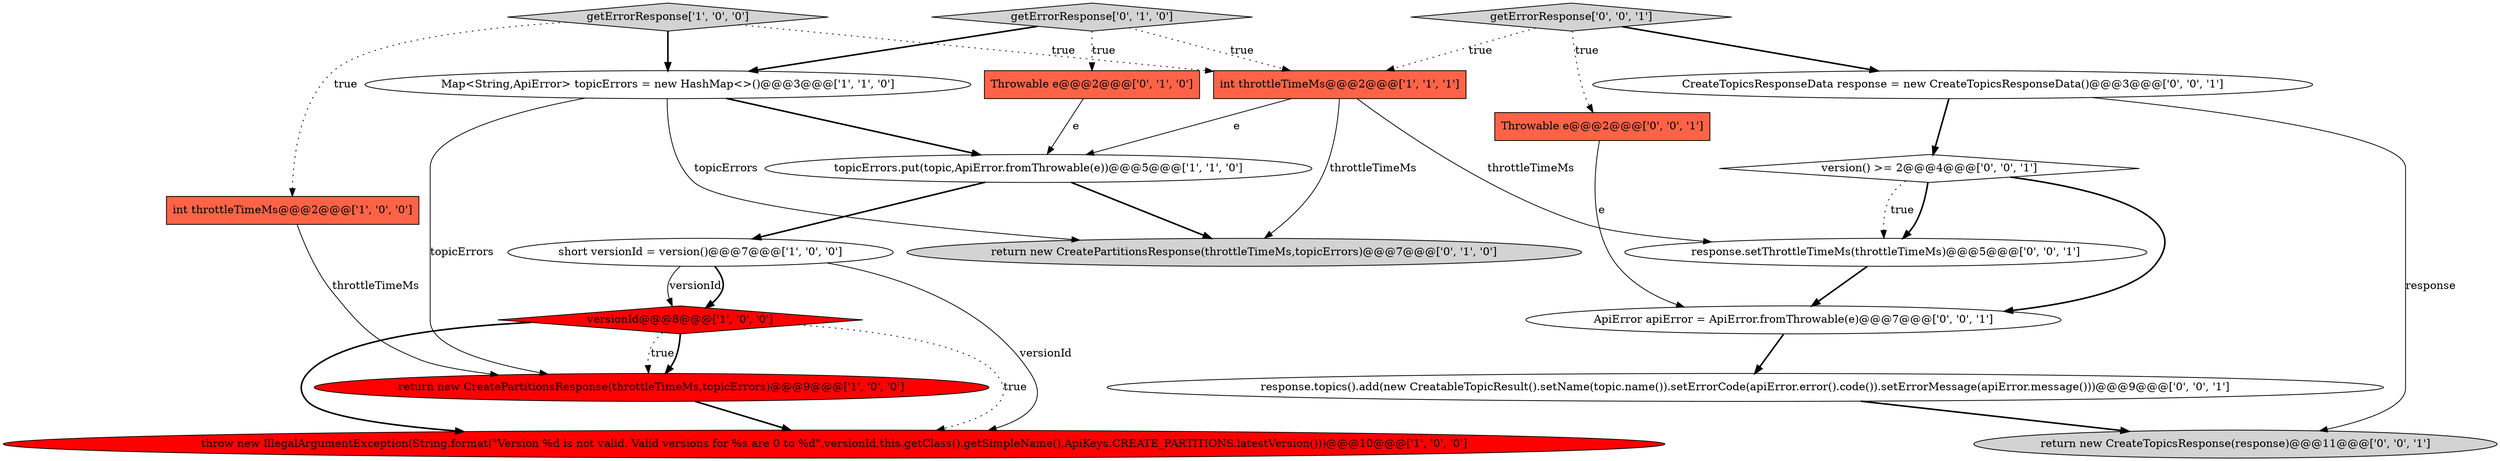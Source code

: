 digraph {
2 [style = filled, label = "throw new IllegalArgumentException(String.format(\"Version %d is not valid. Valid versions for %s are 0 to %d\",versionId,this.getClass().getSimpleName(),ApiKeys.CREATE_PARTITIONS.latestVersion()))@@@10@@@['1', '0', '0']", fillcolor = red, shape = ellipse image = "AAA1AAABBB1BBB"];
3 [style = filled, label = "Map<String,ApiError> topicErrors = new HashMap<>()@@@3@@@['1', '1', '0']", fillcolor = white, shape = ellipse image = "AAA0AAABBB1BBB"];
7 [style = filled, label = "short versionId = version()@@@7@@@['1', '0', '0']", fillcolor = white, shape = ellipse image = "AAA0AAABBB1BBB"];
1 [style = filled, label = "topicErrors.put(topic,ApiError.fromThrowable(e))@@@5@@@['1', '1', '0']", fillcolor = white, shape = ellipse image = "AAA0AAABBB1BBB"];
6 [style = filled, label = "getErrorResponse['1', '0', '0']", fillcolor = lightgray, shape = diamond image = "AAA0AAABBB1BBB"];
8 [style = filled, label = "int throttleTimeMs@@@2@@@['1', '1', '1']", fillcolor = tomato, shape = box image = "AAA0AAABBB1BBB"];
9 [style = filled, label = "getErrorResponse['0', '1', '0']", fillcolor = lightgray, shape = diamond image = "AAA0AAABBB2BBB"];
11 [style = filled, label = "Throwable e@@@2@@@['0', '1', '0']", fillcolor = tomato, shape = box image = "AAA0AAABBB2BBB"];
12 [style = filled, label = "ApiError apiError = ApiError.fromThrowable(e)@@@7@@@['0', '0', '1']", fillcolor = white, shape = ellipse image = "AAA0AAABBB3BBB"];
14 [style = filled, label = "getErrorResponse['0', '0', '1']", fillcolor = lightgray, shape = diamond image = "AAA0AAABBB3BBB"];
18 [style = filled, label = "return new CreateTopicsResponse(response)@@@11@@@['0', '0', '1']", fillcolor = lightgray, shape = ellipse image = "AAA0AAABBB3BBB"];
10 [style = filled, label = "return new CreatePartitionsResponse(throttleTimeMs,topicErrors)@@@7@@@['0', '1', '0']", fillcolor = lightgray, shape = ellipse image = "AAA0AAABBB2BBB"];
4 [style = filled, label = "int throttleTimeMs@@@2@@@['1', '0', '0']", fillcolor = tomato, shape = box image = "AAA0AAABBB1BBB"];
0 [style = filled, label = "versionId@@@8@@@['1', '0', '0']", fillcolor = red, shape = diamond image = "AAA1AAABBB1BBB"];
5 [style = filled, label = "return new CreatePartitionsResponse(throttleTimeMs,topicErrors)@@@9@@@['1', '0', '0']", fillcolor = red, shape = ellipse image = "AAA1AAABBB1BBB"];
16 [style = filled, label = "CreateTopicsResponseData response = new CreateTopicsResponseData()@@@3@@@['0', '0', '1']", fillcolor = white, shape = ellipse image = "AAA0AAABBB3BBB"];
17 [style = filled, label = "Throwable e@@@2@@@['0', '0', '1']", fillcolor = tomato, shape = box image = "AAA0AAABBB3BBB"];
19 [style = filled, label = "version() >= 2@@@4@@@['0', '0', '1']", fillcolor = white, shape = diamond image = "AAA0AAABBB3BBB"];
15 [style = filled, label = "response.setThrottleTimeMs(throttleTimeMs)@@@5@@@['0', '0', '1']", fillcolor = white, shape = ellipse image = "AAA0AAABBB3BBB"];
13 [style = filled, label = "response.topics().add(new CreatableTopicResult().setName(topic.name()).setErrorCode(apiError.error().code()).setErrorMessage(apiError.message()))@@@9@@@['0', '0', '1']", fillcolor = white, shape = ellipse image = "AAA0AAABBB3BBB"];
14->16 [style = bold, label=""];
8->10 [style = solid, label="throttleTimeMs"];
16->18 [style = solid, label="response"];
6->3 [style = bold, label=""];
0->5 [style = dotted, label="true"];
3->10 [style = solid, label="topicErrors"];
8->15 [style = solid, label="throttleTimeMs"];
3->1 [style = bold, label=""];
19->12 [style = bold, label=""];
7->0 [style = solid, label="versionId"];
9->11 [style = dotted, label="true"];
0->2 [style = bold, label=""];
4->5 [style = solid, label="throttleTimeMs"];
11->1 [style = solid, label="e"];
7->0 [style = bold, label=""];
8->1 [style = solid, label="e"];
19->15 [style = dotted, label="true"];
16->19 [style = bold, label=""];
1->7 [style = bold, label=""];
3->5 [style = solid, label="topicErrors"];
9->8 [style = dotted, label="true"];
14->17 [style = dotted, label="true"];
12->13 [style = bold, label=""];
17->12 [style = solid, label="e"];
5->2 [style = bold, label=""];
6->4 [style = dotted, label="true"];
6->8 [style = dotted, label="true"];
14->8 [style = dotted, label="true"];
9->3 [style = bold, label=""];
15->12 [style = bold, label=""];
0->2 [style = dotted, label="true"];
19->15 [style = bold, label=""];
1->10 [style = bold, label=""];
7->2 [style = solid, label="versionId"];
13->18 [style = bold, label=""];
0->5 [style = bold, label=""];
}

